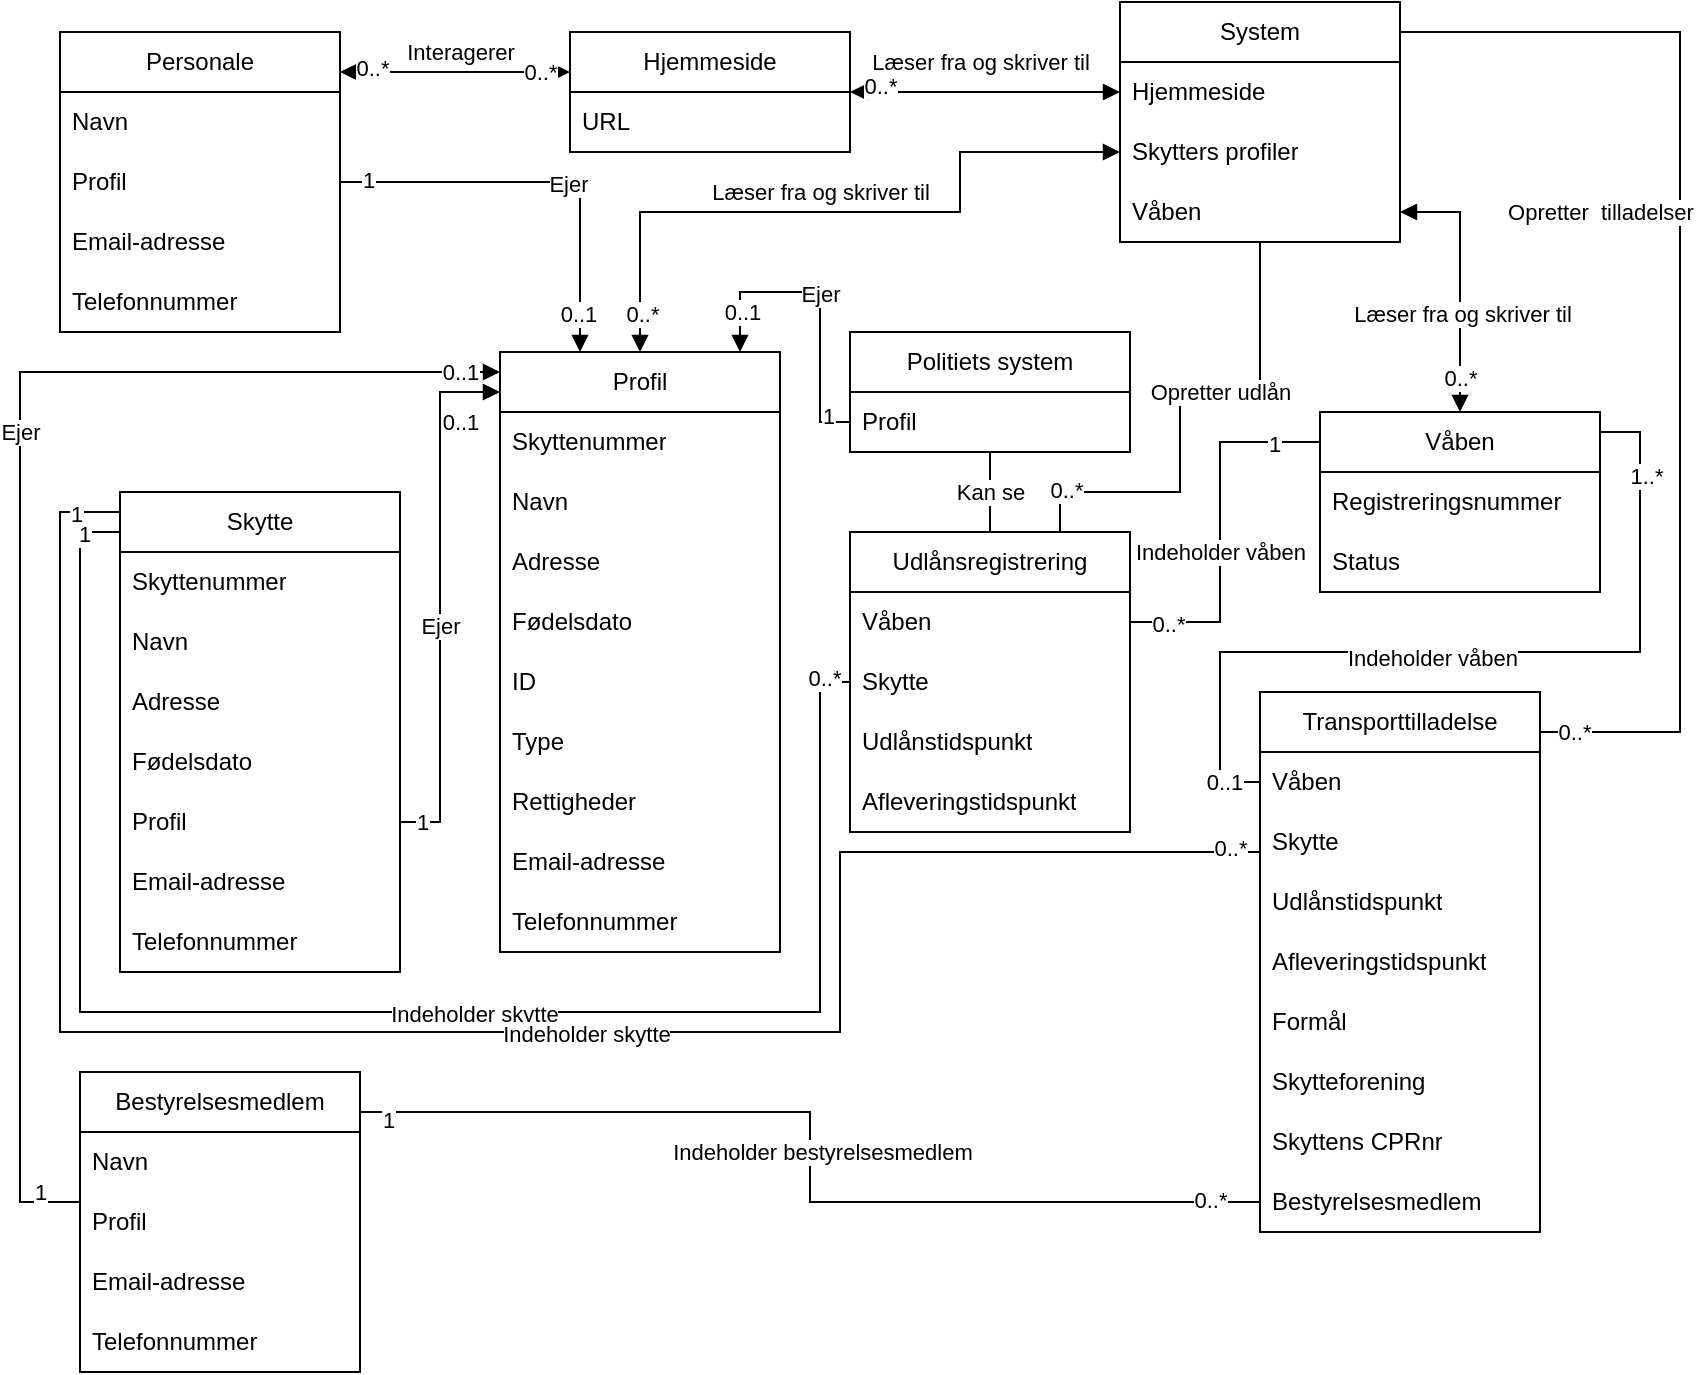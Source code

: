 <mxfile version="21.1.8" type="github">
  <diagram id="R2lEEEUBdFMjLlhIrx00" name="Page-1">
    <mxGraphModel dx="1434" dy="756" grid="1" gridSize="10" guides="1" tooltips="1" connect="1" arrows="1" fold="1" page="1" pageScale="1" pageWidth="850" pageHeight="1100" math="0" shadow="0" extFonts="Permanent Marker^https://fonts.googleapis.com/css?family=Permanent+Marker">
      <root>
        <mxCell id="0" />
        <mxCell id="1" parent="0" />
        <mxCell id="LtpuGzz3zb0LntHNwfvB-28" style="edgeStyle=orthogonalEdgeStyle;rounded=0;orthogonalLoop=1;jettySize=auto;html=1;startArrow=block;startFill=1;endArrow=block;endFill=1;" edge="1" parent="1" source="LtpuGzz3zb0LntHNwfvB-1" target="LtpuGzz3zb0LntHNwfvB-23">
          <mxGeometry relative="1" as="geometry">
            <Array as="points">
              <mxPoint x="260" y="110" />
              <mxPoint x="260" y="110" />
            </Array>
          </mxGeometry>
        </mxCell>
        <mxCell id="LtpuGzz3zb0LntHNwfvB-29" value="Interagerer" style="edgeLabel;html=1;align=center;verticalAlign=middle;resizable=0;points=[];" vertex="1" connectable="0" parent="LtpuGzz3zb0LntHNwfvB-28">
          <mxGeometry x="0.256" y="-2" relative="1" as="geometry">
            <mxPoint x="-12" y="-12" as="offset" />
          </mxGeometry>
        </mxCell>
        <mxCell id="LtpuGzz3zb0LntHNwfvB-48" value="0..*" style="edgeLabel;html=1;align=center;verticalAlign=middle;resizable=0;points=[];" vertex="1" connectable="0" parent="LtpuGzz3zb0LntHNwfvB-28">
          <mxGeometry x="-0.719" y="2" relative="1" as="geometry">
            <mxPoint as="offset" />
          </mxGeometry>
        </mxCell>
        <mxCell id="LtpuGzz3zb0LntHNwfvB-49" value="0..*" style="edgeLabel;html=1;align=center;verticalAlign=middle;resizable=0;points=[];" vertex="1" connectable="0" parent="LtpuGzz3zb0LntHNwfvB-28">
          <mxGeometry x="0.598" y="2" relative="1" as="geometry">
            <mxPoint x="8" y="2" as="offset" />
          </mxGeometry>
        </mxCell>
        <mxCell id="LtpuGzz3zb0LntHNwfvB-1" value="Personale" style="swimlane;fontStyle=0;childLayout=stackLayout;horizontal=1;startSize=30;horizontalStack=0;resizeParent=1;resizeParentMax=0;resizeLast=0;collapsible=1;marginBottom=0;whiteSpace=wrap;html=1;" vertex="1" parent="1">
          <mxGeometry x="30" y="90" width="140" height="150" as="geometry" />
        </mxCell>
        <mxCell id="LtpuGzz3zb0LntHNwfvB-2" value="Navn" style="text;strokeColor=none;fillColor=none;align=left;verticalAlign=middle;spacingLeft=4;spacingRight=4;overflow=hidden;points=[[0,0.5],[1,0.5]];portConstraint=eastwest;rotatable=0;whiteSpace=wrap;html=1;" vertex="1" parent="LtpuGzz3zb0LntHNwfvB-1">
          <mxGeometry y="30" width="140" height="30" as="geometry" />
        </mxCell>
        <mxCell id="LtpuGzz3zb0LntHNwfvB-54" value="Profil" style="text;strokeColor=none;fillColor=none;align=left;verticalAlign=middle;spacingLeft=4;spacingRight=4;overflow=hidden;points=[[0,0.5],[1,0.5]];portConstraint=eastwest;rotatable=0;whiteSpace=wrap;html=1;" vertex="1" parent="LtpuGzz3zb0LntHNwfvB-1">
          <mxGeometry y="60" width="140" height="30" as="geometry" />
        </mxCell>
        <mxCell id="LtpuGzz3zb0LntHNwfvB-66" value="Email-adresse" style="text;strokeColor=none;fillColor=none;align=left;verticalAlign=middle;spacingLeft=4;spacingRight=4;overflow=hidden;points=[[0,0.5],[1,0.5]];portConstraint=eastwest;rotatable=0;whiteSpace=wrap;html=1;" vertex="1" parent="LtpuGzz3zb0LntHNwfvB-1">
          <mxGeometry y="90" width="140" height="30" as="geometry" />
        </mxCell>
        <mxCell id="LtpuGzz3zb0LntHNwfvB-67" value="Telefonnummer" style="text;strokeColor=none;fillColor=none;align=left;verticalAlign=middle;spacingLeft=4;spacingRight=4;overflow=hidden;points=[[0,0.5],[1,0.5]];portConstraint=eastwest;rotatable=0;whiteSpace=wrap;html=1;" vertex="1" parent="LtpuGzz3zb0LntHNwfvB-1">
          <mxGeometry y="120" width="140" height="30" as="geometry" />
        </mxCell>
        <mxCell id="LtpuGzz3zb0LntHNwfvB-6" value="Profil" style="swimlane;fontStyle=0;childLayout=stackLayout;horizontal=1;startSize=30;horizontalStack=0;resizeParent=1;resizeParentMax=0;resizeLast=0;collapsible=1;marginBottom=0;whiteSpace=wrap;html=1;" vertex="1" parent="1">
          <mxGeometry x="250" y="250" width="140" height="300" as="geometry" />
        </mxCell>
        <mxCell id="LtpuGzz3zb0LntHNwfvB-7" value="Skyttenummer" style="text;strokeColor=none;fillColor=none;align=left;verticalAlign=middle;spacingLeft=4;spacingRight=4;overflow=hidden;points=[[0,0.5],[1,0.5]];portConstraint=eastwest;rotatable=0;whiteSpace=wrap;html=1;" vertex="1" parent="LtpuGzz3zb0LntHNwfvB-6">
          <mxGeometry y="30" width="140" height="30" as="geometry" />
        </mxCell>
        <mxCell id="LtpuGzz3zb0LntHNwfvB-8" value="Navn" style="text;strokeColor=none;fillColor=none;align=left;verticalAlign=middle;spacingLeft=4;spacingRight=4;overflow=hidden;points=[[0,0.5],[1,0.5]];portConstraint=eastwest;rotatable=0;whiteSpace=wrap;html=1;" vertex="1" parent="LtpuGzz3zb0LntHNwfvB-6">
          <mxGeometry y="60" width="140" height="30" as="geometry" />
        </mxCell>
        <mxCell id="LtpuGzz3zb0LntHNwfvB-9" value="Adresse" style="text;strokeColor=none;fillColor=none;align=left;verticalAlign=middle;spacingLeft=4;spacingRight=4;overflow=hidden;points=[[0,0.5],[1,0.5]];portConstraint=eastwest;rotatable=0;whiteSpace=wrap;html=1;" vertex="1" parent="LtpuGzz3zb0LntHNwfvB-6">
          <mxGeometry y="90" width="140" height="30" as="geometry" />
        </mxCell>
        <mxCell id="LtpuGzz3zb0LntHNwfvB-30" value="Fødelsdato" style="text;strokeColor=none;fillColor=none;align=left;verticalAlign=middle;spacingLeft=4;spacingRight=4;overflow=hidden;points=[[0,0.5],[1,0.5]];portConstraint=eastwest;rotatable=0;whiteSpace=wrap;html=1;" vertex="1" parent="LtpuGzz3zb0LntHNwfvB-6">
          <mxGeometry y="120" width="140" height="30" as="geometry" />
        </mxCell>
        <mxCell id="LtpuGzz3zb0LntHNwfvB-37" value="ID" style="text;strokeColor=none;fillColor=none;align=left;verticalAlign=middle;spacingLeft=4;spacingRight=4;overflow=hidden;points=[[0,0.5],[1,0.5]];portConstraint=eastwest;rotatable=0;whiteSpace=wrap;html=1;" vertex="1" parent="LtpuGzz3zb0LntHNwfvB-6">
          <mxGeometry y="150" width="140" height="30" as="geometry" />
        </mxCell>
        <mxCell id="LtpuGzz3zb0LntHNwfvB-52" value="Type" style="text;strokeColor=none;fillColor=none;align=left;verticalAlign=middle;spacingLeft=4;spacingRight=4;overflow=hidden;points=[[0,0.5],[1,0.5]];portConstraint=eastwest;rotatable=0;whiteSpace=wrap;html=1;" vertex="1" parent="LtpuGzz3zb0LntHNwfvB-6">
          <mxGeometry y="180" width="140" height="30" as="geometry" />
        </mxCell>
        <mxCell id="LtpuGzz3zb0LntHNwfvB-53" value="Rettigheder" style="text;strokeColor=none;fillColor=none;align=left;verticalAlign=middle;spacingLeft=4;spacingRight=4;overflow=hidden;points=[[0,0.5],[1,0.5]];portConstraint=eastwest;rotatable=0;whiteSpace=wrap;html=1;" vertex="1" parent="LtpuGzz3zb0LntHNwfvB-6">
          <mxGeometry y="210" width="140" height="30" as="geometry" />
        </mxCell>
        <mxCell id="LtpuGzz3zb0LntHNwfvB-68" value="Email-adresse" style="text;strokeColor=none;fillColor=none;align=left;verticalAlign=middle;spacingLeft=4;spacingRight=4;overflow=hidden;points=[[0,0.5],[1,0.5]];portConstraint=eastwest;rotatable=0;whiteSpace=wrap;html=1;" vertex="1" parent="LtpuGzz3zb0LntHNwfvB-6">
          <mxGeometry y="240" width="140" height="30" as="geometry" />
        </mxCell>
        <mxCell id="LtpuGzz3zb0LntHNwfvB-69" value="Telefonnummer" style="text;strokeColor=none;fillColor=none;align=left;verticalAlign=middle;spacingLeft=4;spacingRight=4;overflow=hidden;points=[[0,0.5],[1,0.5]];portConstraint=eastwest;rotatable=0;whiteSpace=wrap;html=1;" vertex="1" parent="LtpuGzz3zb0LntHNwfvB-6">
          <mxGeometry y="270" width="140" height="30" as="geometry" />
        </mxCell>
        <mxCell id="LtpuGzz3zb0LntHNwfvB-10" value="Våben" style="swimlane;fontStyle=0;childLayout=stackLayout;horizontal=1;startSize=30;horizontalStack=0;resizeParent=1;resizeParentMax=0;resizeLast=0;collapsible=1;marginBottom=0;whiteSpace=wrap;html=1;" vertex="1" parent="1">
          <mxGeometry x="660" y="280" width="140" height="90" as="geometry" />
        </mxCell>
        <mxCell id="LtpuGzz3zb0LntHNwfvB-11" value="Registreringsnummer" style="text;strokeColor=none;fillColor=none;align=left;verticalAlign=middle;spacingLeft=4;spacingRight=4;overflow=hidden;points=[[0,0.5],[1,0.5]];portConstraint=eastwest;rotatable=0;whiteSpace=wrap;html=1;" vertex="1" parent="LtpuGzz3zb0LntHNwfvB-10">
          <mxGeometry y="30" width="140" height="30" as="geometry" />
        </mxCell>
        <mxCell id="LtpuGzz3zb0LntHNwfvB-12" value="Status" style="text;strokeColor=none;fillColor=none;align=left;verticalAlign=middle;spacingLeft=4;spacingRight=4;overflow=hidden;points=[[0,0.5],[1,0.5]];portConstraint=eastwest;rotatable=0;whiteSpace=wrap;html=1;" vertex="1" parent="LtpuGzz3zb0LntHNwfvB-10">
          <mxGeometry y="60" width="140" height="30" as="geometry" />
        </mxCell>
        <mxCell id="LtpuGzz3zb0LntHNwfvB-145" style="edgeStyle=orthogonalEdgeStyle;rounded=0;orthogonalLoop=1;jettySize=auto;html=1;endArrow=none;endFill=0;" edge="1" parent="1" source="LtpuGzz3zb0LntHNwfvB-20" target="LtpuGzz3zb0LntHNwfvB-84">
          <mxGeometry relative="1" as="geometry">
            <Array as="points">
              <mxPoint x="630" y="268" />
              <mxPoint x="590" y="268" />
              <mxPoint x="590" y="320" />
              <mxPoint x="530" y="320" />
            </Array>
          </mxGeometry>
        </mxCell>
        <mxCell id="LtpuGzz3zb0LntHNwfvB-146" value="Opretter udlån" style="edgeLabel;html=1;align=center;verticalAlign=middle;resizable=0;points=[];" vertex="1" connectable="0" parent="LtpuGzz3zb0LntHNwfvB-145">
          <mxGeometry x="0.004" relative="1" as="geometry">
            <mxPoint x="20" y="-8" as="offset" />
          </mxGeometry>
        </mxCell>
        <mxCell id="LtpuGzz3zb0LntHNwfvB-147" value="0..*" style="edgeLabel;html=1;align=center;verticalAlign=middle;resizable=0;points=[];" vertex="1" connectable="0" parent="LtpuGzz3zb0LntHNwfvB-145">
          <mxGeometry x="0.812" y="-1" relative="1" as="geometry">
            <mxPoint as="offset" />
          </mxGeometry>
        </mxCell>
        <mxCell id="LtpuGzz3zb0LntHNwfvB-148" style="edgeStyle=orthogonalEdgeStyle;rounded=0;orthogonalLoop=1;jettySize=auto;html=1;endArrow=none;endFill=0;" edge="1" parent="1" source="LtpuGzz3zb0LntHNwfvB-20" target="LtpuGzz3zb0LntHNwfvB-106">
          <mxGeometry relative="1" as="geometry">
            <Array as="points">
              <mxPoint x="840" y="90" />
              <mxPoint x="840" y="440" />
            </Array>
          </mxGeometry>
        </mxCell>
        <mxCell id="LtpuGzz3zb0LntHNwfvB-149" value="Opretter&amp;nbsp; tilladelser" style="edgeLabel;html=1;align=center;verticalAlign=middle;resizable=0;points=[];" vertex="1" connectable="0" parent="LtpuGzz3zb0LntHNwfvB-148">
          <mxGeometry x="0.018" y="1" relative="1" as="geometry">
            <mxPoint x="-41" y="-55" as="offset" />
          </mxGeometry>
        </mxCell>
        <mxCell id="LtpuGzz3zb0LntHNwfvB-150" value="0..*" style="edgeLabel;html=1;align=center;verticalAlign=middle;resizable=0;points=[];" vertex="1" connectable="0" parent="LtpuGzz3zb0LntHNwfvB-148">
          <mxGeometry x="0.939" relative="1" as="geometry">
            <mxPoint as="offset" />
          </mxGeometry>
        </mxCell>
        <mxCell id="LtpuGzz3zb0LntHNwfvB-20" value="System" style="swimlane;fontStyle=0;childLayout=stackLayout;horizontal=1;startSize=30;horizontalStack=0;resizeParent=1;resizeParentMax=0;resizeLast=0;collapsible=1;marginBottom=0;whiteSpace=wrap;html=1;" vertex="1" parent="1">
          <mxGeometry x="560" y="75" width="140" height="120" as="geometry" />
        </mxCell>
        <mxCell id="LtpuGzz3zb0LntHNwfvB-21" value="Hjemmeside" style="text;strokeColor=none;fillColor=none;align=left;verticalAlign=middle;spacingLeft=4;spacingRight=4;overflow=hidden;points=[[0,0.5],[1,0.5]];portConstraint=eastwest;rotatable=0;whiteSpace=wrap;html=1;" vertex="1" parent="LtpuGzz3zb0LntHNwfvB-20">
          <mxGeometry y="30" width="140" height="30" as="geometry" />
        </mxCell>
        <mxCell id="LtpuGzz3zb0LntHNwfvB-22" value="Skytters profiler" style="text;strokeColor=none;fillColor=none;align=left;verticalAlign=middle;spacingLeft=4;spacingRight=4;overflow=hidden;points=[[0,0.5],[1,0.5]];portConstraint=eastwest;rotatable=0;whiteSpace=wrap;html=1;" vertex="1" parent="LtpuGzz3zb0LntHNwfvB-20">
          <mxGeometry y="60" width="140" height="30" as="geometry" />
        </mxCell>
        <mxCell id="LtpuGzz3zb0LntHNwfvB-38" value="Våben" style="text;strokeColor=none;fillColor=none;align=left;verticalAlign=middle;spacingLeft=4;spacingRight=4;overflow=hidden;points=[[0,0.5],[1,0.5]];portConstraint=eastwest;rotatable=0;whiteSpace=wrap;html=1;" vertex="1" parent="LtpuGzz3zb0LntHNwfvB-20">
          <mxGeometry y="90" width="140" height="30" as="geometry" />
        </mxCell>
        <mxCell id="LtpuGzz3zb0LntHNwfvB-26" style="edgeStyle=orthogonalEdgeStyle;rounded=0;orthogonalLoop=1;jettySize=auto;html=1;endArrow=block;endFill=1;startArrow=block;startFill=1;" edge="1" parent="1" source="LtpuGzz3zb0LntHNwfvB-23" target="LtpuGzz3zb0LntHNwfvB-21">
          <mxGeometry relative="1" as="geometry" />
        </mxCell>
        <mxCell id="LtpuGzz3zb0LntHNwfvB-27" value="Læser fra og skriver til" style="edgeLabel;html=1;align=center;verticalAlign=middle;resizable=0;points=[];" vertex="1" connectable="0" parent="LtpuGzz3zb0LntHNwfvB-26">
          <mxGeometry x="-0.367" relative="1" as="geometry">
            <mxPoint x="22" y="-15" as="offset" />
          </mxGeometry>
        </mxCell>
        <mxCell id="LtpuGzz3zb0LntHNwfvB-59" value="0..*" style="edgeLabel;html=1;align=center;verticalAlign=middle;resizable=0;points=[];" vertex="1" connectable="0" parent="LtpuGzz3zb0LntHNwfvB-26">
          <mxGeometry x="-0.778" y="3" relative="1" as="geometry">
            <mxPoint as="offset" />
          </mxGeometry>
        </mxCell>
        <mxCell id="LtpuGzz3zb0LntHNwfvB-23" value="Hjemmeside" style="swimlane;fontStyle=0;childLayout=stackLayout;horizontal=1;startSize=30;horizontalStack=0;resizeParent=1;resizeParentMax=0;resizeLast=0;collapsible=1;marginBottom=0;whiteSpace=wrap;html=1;" vertex="1" parent="1">
          <mxGeometry x="285" y="90" width="140" height="60" as="geometry" />
        </mxCell>
        <mxCell id="LtpuGzz3zb0LntHNwfvB-24" value="URL" style="text;strokeColor=none;fillColor=none;align=left;verticalAlign=middle;spacingLeft=4;spacingRight=4;overflow=hidden;points=[[0,0.5],[1,0.5]];portConstraint=eastwest;rotatable=0;whiteSpace=wrap;html=1;" vertex="1" parent="LtpuGzz3zb0LntHNwfvB-23">
          <mxGeometry y="30" width="140" height="30" as="geometry" />
        </mxCell>
        <mxCell id="LtpuGzz3zb0LntHNwfvB-31" style="edgeStyle=orthogonalEdgeStyle;rounded=0;orthogonalLoop=1;jettySize=auto;html=1;endArrow=block;endFill=1;startArrow=block;startFill=1;" edge="1" parent="1" source="LtpuGzz3zb0LntHNwfvB-22" target="LtpuGzz3zb0LntHNwfvB-6">
          <mxGeometry relative="1" as="geometry">
            <Array as="points">
              <mxPoint x="480" y="150" />
              <mxPoint x="480" y="180" />
              <mxPoint x="320" y="180" />
            </Array>
          </mxGeometry>
        </mxCell>
        <mxCell id="LtpuGzz3zb0LntHNwfvB-62" value="Læser fra og skriver til" style="edgeLabel;html=1;align=center;verticalAlign=middle;resizable=0;points=[];" vertex="1" connectable="0" parent="LtpuGzz3zb0LntHNwfvB-31">
          <mxGeometry x="0.123" y="1" relative="1" as="geometry">
            <mxPoint x="11" y="-11" as="offset" />
          </mxGeometry>
        </mxCell>
        <mxCell id="LtpuGzz3zb0LntHNwfvB-63" value="0..*" style="edgeLabel;html=1;align=center;verticalAlign=middle;resizable=0;points=[];" vertex="1" connectable="0" parent="LtpuGzz3zb0LntHNwfvB-31">
          <mxGeometry x="0.888" y="1" relative="1" as="geometry">
            <mxPoint as="offset" />
          </mxGeometry>
        </mxCell>
        <mxCell id="LtpuGzz3zb0LntHNwfvB-32" value="Skytte" style="swimlane;fontStyle=0;childLayout=stackLayout;horizontal=1;startSize=30;horizontalStack=0;resizeParent=1;resizeParentMax=0;resizeLast=0;collapsible=1;marginBottom=0;whiteSpace=wrap;html=1;" vertex="1" parent="1">
          <mxGeometry x="60" y="320" width="140" height="240" as="geometry" />
        </mxCell>
        <mxCell id="LtpuGzz3zb0LntHNwfvB-33" value="Skyttenummer" style="text;strokeColor=none;fillColor=none;align=left;verticalAlign=middle;spacingLeft=4;spacingRight=4;overflow=hidden;points=[[0,0.5],[1,0.5]];portConstraint=eastwest;rotatable=0;whiteSpace=wrap;html=1;" vertex="1" parent="LtpuGzz3zb0LntHNwfvB-32">
          <mxGeometry y="30" width="140" height="30" as="geometry" />
        </mxCell>
        <mxCell id="LtpuGzz3zb0LntHNwfvB-34" value="Navn" style="text;strokeColor=none;fillColor=none;align=left;verticalAlign=middle;spacingLeft=4;spacingRight=4;overflow=hidden;points=[[0,0.5],[1,0.5]];portConstraint=eastwest;rotatable=0;whiteSpace=wrap;html=1;" vertex="1" parent="LtpuGzz3zb0LntHNwfvB-32">
          <mxGeometry y="60" width="140" height="30" as="geometry" />
        </mxCell>
        <mxCell id="LtpuGzz3zb0LntHNwfvB-35" value="Adresse" style="text;strokeColor=none;fillColor=none;align=left;verticalAlign=middle;spacingLeft=4;spacingRight=4;overflow=hidden;points=[[0,0.5],[1,0.5]];portConstraint=eastwest;rotatable=0;whiteSpace=wrap;html=1;" vertex="1" parent="LtpuGzz3zb0LntHNwfvB-32">
          <mxGeometry y="90" width="140" height="30" as="geometry" />
        </mxCell>
        <mxCell id="LtpuGzz3zb0LntHNwfvB-36" value="Fødelsdato" style="text;strokeColor=none;fillColor=none;align=left;verticalAlign=middle;spacingLeft=4;spacingRight=4;overflow=hidden;points=[[0,0.5],[1,0.5]];portConstraint=eastwest;rotatable=0;whiteSpace=wrap;html=1;" vertex="1" parent="LtpuGzz3zb0LntHNwfvB-32">
          <mxGeometry y="120" width="140" height="30" as="geometry" />
        </mxCell>
        <mxCell id="LtpuGzz3zb0LntHNwfvB-43" value="Profil" style="text;strokeColor=none;fillColor=none;align=left;verticalAlign=middle;spacingLeft=4;spacingRight=4;overflow=hidden;points=[[0,0.5],[1,0.5]];portConstraint=eastwest;rotatable=0;whiteSpace=wrap;html=1;" vertex="1" parent="LtpuGzz3zb0LntHNwfvB-32">
          <mxGeometry y="150" width="140" height="30" as="geometry" />
        </mxCell>
        <mxCell id="LtpuGzz3zb0LntHNwfvB-64" value="Email-adresse" style="text;strokeColor=none;fillColor=none;align=left;verticalAlign=middle;spacingLeft=4;spacingRight=4;overflow=hidden;points=[[0,0.5],[1,0.5]];portConstraint=eastwest;rotatable=0;whiteSpace=wrap;html=1;" vertex="1" parent="LtpuGzz3zb0LntHNwfvB-32">
          <mxGeometry y="180" width="140" height="30" as="geometry" />
        </mxCell>
        <mxCell id="LtpuGzz3zb0LntHNwfvB-65" value="Telefonnummer" style="text;strokeColor=none;fillColor=none;align=left;verticalAlign=middle;spacingLeft=4;spacingRight=4;overflow=hidden;points=[[0,0.5],[1,0.5]];portConstraint=eastwest;rotatable=0;whiteSpace=wrap;html=1;" vertex="1" parent="LtpuGzz3zb0LntHNwfvB-32">
          <mxGeometry y="210" width="140" height="30" as="geometry" />
        </mxCell>
        <mxCell id="LtpuGzz3zb0LntHNwfvB-104" style="edgeStyle=orthogonalEdgeStyle;rounded=0;orthogonalLoop=1;jettySize=auto;html=1;endArrow=none;endFill=0;" edge="1" parent="1" source="LtpuGzz3zb0LntHNwfvB-39" target="LtpuGzz3zb0LntHNwfvB-84">
          <mxGeometry relative="1" as="geometry" />
        </mxCell>
        <mxCell id="LtpuGzz3zb0LntHNwfvB-105" value="Kan se" style="edgeLabel;html=1;align=center;verticalAlign=middle;resizable=0;points=[];" vertex="1" connectable="0" parent="LtpuGzz3zb0LntHNwfvB-104">
          <mxGeometry x="0.195" relative="1" as="geometry">
            <mxPoint y="-4" as="offset" />
          </mxGeometry>
        </mxCell>
        <mxCell id="LtpuGzz3zb0LntHNwfvB-39" value="Politiets system" style="swimlane;fontStyle=0;childLayout=stackLayout;horizontal=1;startSize=30;horizontalStack=0;resizeParent=1;resizeParentMax=0;resizeLast=0;collapsible=1;marginBottom=0;whiteSpace=wrap;html=1;" vertex="1" parent="1">
          <mxGeometry x="425" y="240" width="140" height="60" as="geometry" />
        </mxCell>
        <mxCell id="LtpuGzz3zb0LntHNwfvB-99" value="Profil" style="text;strokeColor=none;fillColor=none;align=left;verticalAlign=middle;spacingLeft=4;spacingRight=4;overflow=hidden;points=[[0,0.5],[1,0.5]];portConstraint=eastwest;rotatable=0;whiteSpace=wrap;html=1;" vertex="1" parent="LtpuGzz3zb0LntHNwfvB-39">
          <mxGeometry y="30" width="140" height="30" as="geometry" />
        </mxCell>
        <mxCell id="LtpuGzz3zb0LntHNwfvB-44" style="edgeStyle=orthogonalEdgeStyle;rounded=0;orthogonalLoop=1;jettySize=auto;html=1;endArrow=block;endFill=1;" edge="1" parent="1" source="LtpuGzz3zb0LntHNwfvB-43" target="LtpuGzz3zb0LntHNwfvB-6">
          <mxGeometry relative="1" as="geometry">
            <Array as="points">
              <mxPoint x="220" y="485" />
              <mxPoint x="220" y="270" />
            </Array>
          </mxGeometry>
        </mxCell>
        <mxCell id="LtpuGzz3zb0LntHNwfvB-45" value="Ejer" style="edgeLabel;html=1;align=center;verticalAlign=middle;resizable=0;points=[];" vertex="1" connectable="0" parent="LtpuGzz3zb0LntHNwfvB-44">
          <mxGeometry x="-0.324" y="-4" relative="1" as="geometry">
            <mxPoint x="-4" y="-29" as="offset" />
          </mxGeometry>
        </mxCell>
        <mxCell id="LtpuGzz3zb0LntHNwfvB-46" value="0..1" style="edgeLabel;html=1;align=center;verticalAlign=middle;resizable=0;points=[];" vertex="1" connectable="0" parent="LtpuGzz3zb0LntHNwfvB-44">
          <mxGeometry x="0.503" y="-4" relative="1" as="geometry">
            <mxPoint x="6" y="-21" as="offset" />
          </mxGeometry>
        </mxCell>
        <mxCell id="LtpuGzz3zb0LntHNwfvB-47" value="1" style="edgeLabel;html=1;align=center;verticalAlign=middle;resizable=0;points=[];" vertex="1" connectable="0" parent="LtpuGzz3zb0LntHNwfvB-44">
          <mxGeometry x="-0.847" y="-3" relative="1" as="geometry">
            <mxPoint x="-12" as="offset" />
          </mxGeometry>
        </mxCell>
        <mxCell id="LtpuGzz3zb0LntHNwfvB-55" style="edgeStyle=orthogonalEdgeStyle;rounded=0;orthogonalLoop=1;jettySize=auto;html=1;endArrow=block;endFill=1;" edge="1" parent="1" source="LtpuGzz3zb0LntHNwfvB-54" target="LtpuGzz3zb0LntHNwfvB-6">
          <mxGeometry relative="1" as="geometry">
            <Array as="points">
              <mxPoint x="290" y="165" />
            </Array>
          </mxGeometry>
        </mxCell>
        <mxCell id="LtpuGzz3zb0LntHNwfvB-56" value="Ejer" style="edgeLabel;html=1;align=center;verticalAlign=middle;resizable=0;points=[];" vertex="1" connectable="0" parent="LtpuGzz3zb0LntHNwfvB-55">
          <mxGeometry x="0.112" y="-1" relative="1" as="geometry">
            <mxPoint as="offset" />
          </mxGeometry>
        </mxCell>
        <mxCell id="LtpuGzz3zb0LntHNwfvB-57" value="1" style="edgeLabel;html=1;align=center;verticalAlign=middle;resizable=0;points=[];" vertex="1" connectable="0" parent="LtpuGzz3zb0LntHNwfvB-55">
          <mxGeometry x="-0.863" y="1" relative="1" as="geometry">
            <mxPoint as="offset" />
          </mxGeometry>
        </mxCell>
        <mxCell id="LtpuGzz3zb0LntHNwfvB-58" value="0..1" style="edgeLabel;html=1;align=center;verticalAlign=middle;resizable=0;points=[];" vertex="1" connectable="0" parent="LtpuGzz3zb0LntHNwfvB-55">
          <mxGeometry x="0.815" y="-1" relative="1" as="geometry">
            <mxPoint as="offset" />
          </mxGeometry>
        </mxCell>
        <mxCell id="LtpuGzz3zb0LntHNwfvB-70" style="edgeStyle=orthogonalEdgeStyle;rounded=0;orthogonalLoop=1;jettySize=auto;html=1;startArrow=block;startFill=1;endArrow=block;endFill=1;" edge="1" parent="1" source="LtpuGzz3zb0LntHNwfvB-38" target="LtpuGzz3zb0LntHNwfvB-10">
          <mxGeometry relative="1" as="geometry" />
        </mxCell>
        <mxCell id="LtpuGzz3zb0LntHNwfvB-71" value="Læser fra og skriver til" style="edgeLabel;html=1;align=center;verticalAlign=middle;resizable=0;points=[];" vertex="1" connectable="0" parent="LtpuGzz3zb0LntHNwfvB-70">
          <mxGeometry x="0.235" y="1" relative="1" as="geometry">
            <mxPoint as="offset" />
          </mxGeometry>
        </mxCell>
        <mxCell id="LtpuGzz3zb0LntHNwfvB-72" value="0..*" style="edgeLabel;html=1;align=center;verticalAlign=middle;resizable=0;points=[];" vertex="1" connectable="0" parent="LtpuGzz3zb0LntHNwfvB-70">
          <mxGeometry x="0.728" relative="1" as="geometry">
            <mxPoint as="offset" />
          </mxGeometry>
        </mxCell>
        <mxCell id="LtpuGzz3zb0LntHNwfvB-84" value="Udlånsregistrering" style="swimlane;fontStyle=0;childLayout=stackLayout;horizontal=1;startSize=30;horizontalStack=0;resizeParent=1;resizeParentMax=0;resizeLast=0;collapsible=1;marginBottom=0;whiteSpace=wrap;html=1;" vertex="1" parent="1">
          <mxGeometry x="425" y="340" width="140" height="150" as="geometry" />
        </mxCell>
        <mxCell id="LtpuGzz3zb0LntHNwfvB-85" value="Våben" style="text;strokeColor=none;fillColor=none;align=left;verticalAlign=middle;spacingLeft=4;spacingRight=4;overflow=hidden;points=[[0,0.5],[1,0.5]];portConstraint=eastwest;rotatable=0;whiteSpace=wrap;html=1;" vertex="1" parent="LtpuGzz3zb0LntHNwfvB-84">
          <mxGeometry y="30" width="140" height="30" as="geometry" />
        </mxCell>
        <mxCell id="LtpuGzz3zb0LntHNwfvB-86" value="Skytte" style="text;strokeColor=none;fillColor=none;align=left;verticalAlign=middle;spacingLeft=4;spacingRight=4;overflow=hidden;points=[[0,0.5],[1,0.5]];portConstraint=eastwest;rotatable=0;whiteSpace=wrap;html=1;" vertex="1" parent="LtpuGzz3zb0LntHNwfvB-84">
          <mxGeometry y="60" width="140" height="30" as="geometry" />
        </mxCell>
        <mxCell id="LtpuGzz3zb0LntHNwfvB-87" value="Udlånstidspunkt" style="text;strokeColor=none;fillColor=none;align=left;verticalAlign=middle;spacingLeft=4;spacingRight=4;overflow=hidden;points=[[0,0.5],[1,0.5]];portConstraint=eastwest;rotatable=0;whiteSpace=wrap;html=1;" vertex="1" parent="LtpuGzz3zb0LntHNwfvB-84">
          <mxGeometry y="90" width="140" height="30" as="geometry" />
        </mxCell>
        <mxCell id="LtpuGzz3zb0LntHNwfvB-88" value="Afleveringstidspunkt" style="text;strokeColor=none;fillColor=none;align=left;verticalAlign=middle;spacingLeft=4;spacingRight=4;overflow=hidden;points=[[0,0.5],[1,0.5]];portConstraint=eastwest;rotatable=0;whiteSpace=wrap;html=1;" vertex="1" parent="LtpuGzz3zb0LntHNwfvB-84">
          <mxGeometry y="120" width="140" height="30" as="geometry" />
        </mxCell>
        <mxCell id="LtpuGzz3zb0LntHNwfvB-89" style="edgeStyle=orthogonalEdgeStyle;rounded=0;orthogonalLoop=1;jettySize=auto;html=1;endArrow=none;endFill=0;" edge="1" parent="1" source="LtpuGzz3zb0LntHNwfvB-85" target="LtpuGzz3zb0LntHNwfvB-10">
          <mxGeometry relative="1" as="geometry">
            <Array as="points">
              <mxPoint x="610" y="385" />
              <mxPoint x="610" y="295" />
            </Array>
          </mxGeometry>
        </mxCell>
        <mxCell id="LtpuGzz3zb0LntHNwfvB-93" value="Indeholder våben" style="edgeLabel;html=1;align=center;verticalAlign=middle;resizable=0;points=[];" vertex="1" connectable="0" parent="LtpuGzz3zb0LntHNwfvB-89">
          <mxGeometry x="-0.342" relative="1" as="geometry">
            <mxPoint y="-19" as="offset" />
          </mxGeometry>
        </mxCell>
        <mxCell id="LtpuGzz3zb0LntHNwfvB-96" value="0..*" style="edgeLabel;html=1;align=center;verticalAlign=middle;resizable=0;points=[];" vertex="1" connectable="0" parent="LtpuGzz3zb0LntHNwfvB-89">
          <mxGeometry x="-0.798" y="-1" relative="1" as="geometry">
            <mxPoint as="offset" />
          </mxGeometry>
        </mxCell>
        <mxCell id="LtpuGzz3zb0LntHNwfvB-97" value="1" style="edgeLabel;html=1;align=center;verticalAlign=middle;resizable=0;points=[];" vertex="1" connectable="0" parent="LtpuGzz3zb0LntHNwfvB-89">
          <mxGeometry x="0.75" y="-1" relative="1" as="geometry">
            <mxPoint as="offset" />
          </mxGeometry>
        </mxCell>
        <mxCell id="LtpuGzz3zb0LntHNwfvB-91" style="edgeStyle=orthogonalEdgeStyle;rounded=0;orthogonalLoop=1;jettySize=auto;html=1;endArrow=none;endFill=0;" edge="1" parent="1" source="LtpuGzz3zb0LntHNwfvB-86" target="LtpuGzz3zb0LntHNwfvB-32">
          <mxGeometry relative="1" as="geometry">
            <Array as="points">
              <mxPoint x="410" y="415" />
              <mxPoint x="410" y="580" />
              <mxPoint x="40" y="580" />
              <mxPoint x="40" y="340" />
            </Array>
          </mxGeometry>
        </mxCell>
        <mxCell id="LtpuGzz3zb0LntHNwfvB-92" value="Indeholder skytte" style="edgeLabel;html=1;align=center;verticalAlign=middle;resizable=0;points=[];" vertex="1" connectable="0" parent="LtpuGzz3zb0LntHNwfvB-91">
          <mxGeometry x="-0.129" y="1" relative="1" as="geometry">
            <mxPoint as="offset" />
          </mxGeometry>
        </mxCell>
        <mxCell id="LtpuGzz3zb0LntHNwfvB-94" value="1" style="edgeLabel;html=1;align=center;verticalAlign=middle;resizable=0;points=[];" vertex="1" connectable="0" parent="LtpuGzz3zb0LntHNwfvB-91">
          <mxGeometry x="0.954" y="-1" relative="1" as="geometry">
            <mxPoint as="offset" />
          </mxGeometry>
        </mxCell>
        <mxCell id="LtpuGzz3zb0LntHNwfvB-95" value="0..*" style="edgeLabel;html=1;align=center;verticalAlign=middle;resizable=0;points=[];" vertex="1" connectable="0" parent="LtpuGzz3zb0LntHNwfvB-91">
          <mxGeometry x="-0.968" y="-2" relative="1" as="geometry">
            <mxPoint as="offset" />
          </mxGeometry>
        </mxCell>
        <mxCell id="LtpuGzz3zb0LntHNwfvB-100" style="edgeStyle=orthogonalEdgeStyle;rounded=0;orthogonalLoop=1;jettySize=auto;html=1;endArrow=block;endFill=1;exitX=0;exitY=0.5;exitDx=0;exitDy=0;" edge="1" parent="1" source="LtpuGzz3zb0LntHNwfvB-99" target="LtpuGzz3zb0LntHNwfvB-6">
          <mxGeometry relative="1" as="geometry">
            <mxPoint x="480" y="605" as="sourcePoint" />
            <mxPoint x="560" y="390" as="targetPoint" />
            <Array as="points">
              <mxPoint x="410" y="285" />
              <mxPoint x="410" y="220" />
              <mxPoint x="370" y="220" />
            </Array>
          </mxGeometry>
        </mxCell>
        <mxCell id="LtpuGzz3zb0LntHNwfvB-101" value="Ejer" style="edgeLabel;html=1;align=center;verticalAlign=middle;resizable=0;points=[];" vertex="1" connectable="0" parent="LtpuGzz3zb0LntHNwfvB-100">
          <mxGeometry x="-0.324" y="-4" relative="1" as="geometry">
            <mxPoint x="-4" y="-29" as="offset" />
          </mxGeometry>
        </mxCell>
        <mxCell id="LtpuGzz3zb0LntHNwfvB-102" value="0..1" style="edgeLabel;html=1;align=center;verticalAlign=middle;resizable=0;points=[];" vertex="1" connectable="0" parent="LtpuGzz3zb0LntHNwfvB-100">
          <mxGeometry x="0.503" y="-4" relative="1" as="geometry">
            <mxPoint x="-7" y="14" as="offset" />
          </mxGeometry>
        </mxCell>
        <mxCell id="LtpuGzz3zb0LntHNwfvB-103" value="1" style="edgeLabel;html=1;align=center;verticalAlign=middle;resizable=0;points=[];" vertex="1" connectable="0" parent="LtpuGzz3zb0LntHNwfvB-100">
          <mxGeometry x="-0.847" y="-3" relative="1" as="geometry">
            <mxPoint as="offset" />
          </mxGeometry>
        </mxCell>
        <mxCell id="LtpuGzz3zb0LntHNwfvB-106" value="Transporttilladelse" style="swimlane;fontStyle=0;childLayout=stackLayout;horizontal=1;startSize=30;horizontalStack=0;resizeParent=1;resizeParentMax=0;resizeLast=0;collapsible=1;marginBottom=0;whiteSpace=wrap;html=1;" vertex="1" parent="1">
          <mxGeometry x="630" y="420" width="140" height="270" as="geometry" />
        </mxCell>
        <mxCell id="LtpuGzz3zb0LntHNwfvB-107" value="Våben" style="text;strokeColor=none;fillColor=none;align=left;verticalAlign=middle;spacingLeft=4;spacingRight=4;overflow=hidden;points=[[0,0.5],[1,0.5]];portConstraint=eastwest;rotatable=0;whiteSpace=wrap;html=1;" vertex="1" parent="LtpuGzz3zb0LntHNwfvB-106">
          <mxGeometry y="30" width="140" height="30" as="geometry" />
        </mxCell>
        <mxCell id="LtpuGzz3zb0LntHNwfvB-108" value="Skytte" style="text;strokeColor=none;fillColor=none;align=left;verticalAlign=middle;spacingLeft=4;spacingRight=4;overflow=hidden;points=[[0,0.5],[1,0.5]];portConstraint=eastwest;rotatable=0;whiteSpace=wrap;html=1;" vertex="1" parent="LtpuGzz3zb0LntHNwfvB-106">
          <mxGeometry y="60" width="140" height="30" as="geometry" />
        </mxCell>
        <mxCell id="LtpuGzz3zb0LntHNwfvB-109" value="Udlånstidspunkt" style="text;strokeColor=none;fillColor=none;align=left;verticalAlign=middle;spacingLeft=4;spacingRight=4;overflow=hidden;points=[[0,0.5],[1,0.5]];portConstraint=eastwest;rotatable=0;whiteSpace=wrap;html=1;" vertex="1" parent="LtpuGzz3zb0LntHNwfvB-106">
          <mxGeometry y="90" width="140" height="30" as="geometry" />
        </mxCell>
        <mxCell id="LtpuGzz3zb0LntHNwfvB-110" value="Afleveringstidspunkt" style="text;strokeColor=none;fillColor=none;align=left;verticalAlign=middle;spacingLeft=4;spacingRight=4;overflow=hidden;points=[[0,0.5],[1,0.5]];portConstraint=eastwest;rotatable=0;whiteSpace=wrap;html=1;" vertex="1" parent="LtpuGzz3zb0LntHNwfvB-106">
          <mxGeometry y="120" width="140" height="30" as="geometry" />
        </mxCell>
        <mxCell id="LtpuGzz3zb0LntHNwfvB-111" value="Formål" style="text;strokeColor=none;fillColor=none;align=left;verticalAlign=middle;spacingLeft=4;spacingRight=4;overflow=hidden;points=[[0,0.5],[1,0.5]];portConstraint=eastwest;rotatable=0;whiteSpace=wrap;html=1;" vertex="1" parent="LtpuGzz3zb0LntHNwfvB-106">
          <mxGeometry y="150" width="140" height="30" as="geometry" />
        </mxCell>
        <mxCell id="LtpuGzz3zb0LntHNwfvB-112" value="Skytteforening" style="text;strokeColor=none;fillColor=none;align=left;verticalAlign=middle;spacingLeft=4;spacingRight=4;overflow=hidden;points=[[0,0.5],[1,0.5]];portConstraint=eastwest;rotatable=0;whiteSpace=wrap;html=1;" vertex="1" parent="LtpuGzz3zb0LntHNwfvB-106">
          <mxGeometry y="180" width="140" height="30" as="geometry" />
        </mxCell>
        <mxCell id="LtpuGzz3zb0LntHNwfvB-114" value="Skyttens CPRnr" style="text;strokeColor=none;fillColor=none;align=left;verticalAlign=middle;spacingLeft=4;spacingRight=4;overflow=hidden;points=[[0,0.5],[1,0.5]];portConstraint=eastwest;rotatable=0;whiteSpace=wrap;html=1;" vertex="1" parent="LtpuGzz3zb0LntHNwfvB-106">
          <mxGeometry y="210" width="140" height="30" as="geometry" />
        </mxCell>
        <mxCell id="LtpuGzz3zb0LntHNwfvB-113" value="Bestyrelsesmedlem" style="text;strokeColor=none;fillColor=none;align=left;verticalAlign=middle;spacingLeft=4;spacingRight=4;overflow=hidden;points=[[0,0.5],[1,0.5]];portConstraint=eastwest;rotatable=0;whiteSpace=wrap;html=1;" vertex="1" parent="LtpuGzz3zb0LntHNwfvB-106">
          <mxGeometry y="240" width="140" height="30" as="geometry" />
        </mxCell>
        <mxCell id="LtpuGzz3zb0LntHNwfvB-115" style="edgeStyle=orthogonalEdgeStyle;rounded=0;orthogonalLoop=1;jettySize=auto;html=1;endArrow=none;endFill=0;" edge="1" parent="1" source="LtpuGzz3zb0LntHNwfvB-107" target="LtpuGzz3zb0LntHNwfvB-10">
          <mxGeometry relative="1" as="geometry">
            <Array as="points">
              <mxPoint x="610" y="465" />
              <mxPoint x="610" y="400" />
              <mxPoint x="820" y="400" />
              <mxPoint x="820" y="290" />
            </Array>
          </mxGeometry>
        </mxCell>
        <mxCell id="LtpuGzz3zb0LntHNwfvB-116" value="Indeholder våben" style="edgeLabel;html=1;align=center;verticalAlign=middle;resizable=0;points=[];" vertex="1" connectable="0" parent="LtpuGzz3zb0LntHNwfvB-115">
          <mxGeometry x="0.025" y="3" relative="1" as="geometry">
            <mxPoint x="-27" y="6" as="offset" />
          </mxGeometry>
        </mxCell>
        <mxCell id="LtpuGzz3zb0LntHNwfvB-117" value="1..*" style="edgeLabel;html=1;align=center;verticalAlign=middle;resizable=0;points=[];" vertex="1" connectable="0" parent="LtpuGzz3zb0LntHNwfvB-115">
          <mxGeometry x="0.802" y="-3" relative="1" as="geometry">
            <mxPoint as="offset" />
          </mxGeometry>
        </mxCell>
        <mxCell id="LtpuGzz3zb0LntHNwfvB-118" value="0..1" style="edgeLabel;html=1;align=center;verticalAlign=middle;resizable=0;points=[];" vertex="1" connectable="0" parent="LtpuGzz3zb0LntHNwfvB-115">
          <mxGeometry x="-0.913" relative="1" as="geometry">
            <mxPoint as="offset" />
          </mxGeometry>
        </mxCell>
        <mxCell id="LtpuGzz3zb0LntHNwfvB-123" value="Bestyrelsesmedlem" style="swimlane;fontStyle=0;childLayout=stackLayout;horizontal=1;startSize=30;horizontalStack=0;resizeParent=1;resizeParentMax=0;resizeLast=0;collapsible=1;marginBottom=0;whiteSpace=wrap;html=1;" vertex="1" parent="1">
          <mxGeometry x="40" y="610" width="140" height="150" as="geometry" />
        </mxCell>
        <mxCell id="LtpuGzz3zb0LntHNwfvB-124" value="Navn" style="text;strokeColor=none;fillColor=none;align=left;verticalAlign=middle;spacingLeft=4;spacingRight=4;overflow=hidden;points=[[0,0.5],[1,0.5]];portConstraint=eastwest;rotatable=0;whiteSpace=wrap;html=1;" vertex="1" parent="LtpuGzz3zb0LntHNwfvB-123">
          <mxGeometry y="30" width="140" height="30" as="geometry" />
        </mxCell>
        <mxCell id="LtpuGzz3zb0LntHNwfvB-125" value="Profil" style="text;strokeColor=none;fillColor=none;align=left;verticalAlign=middle;spacingLeft=4;spacingRight=4;overflow=hidden;points=[[0,0.5],[1,0.5]];portConstraint=eastwest;rotatable=0;whiteSpace=wrap;html=1;" vertex="1" parent="LtpuGzz3zb0LntHNwfvB-123">
          <mxGeometry y="60" width="140" height="30" as="geometry" />
        </mxCell>
        <mxCell id="LtpuGzz3zb0LntHNwfvB-126" value="Email-adresse" style="text;strokeColor=none;fillColor=none;align=left;verticalAlign=middle;spacingLeft=4;spacingRight=4;overflow=hidden;points=[[0,0.5],[1,0.5]];portConstraint=eastwest;rotatable=0;whiteSpace=wrap;html=1;" vertex="1" parent="LtpuGzz3zb0LntHNwfvB-123">
          <mxGeometry y="90" width="140" height="30" as="geometry" />
        </mxCell>
        <mxCell id="LtpuGzz3zb0LntHNwfvB-127" value="Telefonnummer" style="text;strokeColor=none;fillColor=none;align=left;verticalAlign=middle;spacingLeft=4;spacingRight=4;overflow=hidden;points=[[0,0.5],[1,0.5]];portConstraint=eastwest;rotatable=0;whiteSpace=wrap;html=1;" vertex="1" parent="LtpuGzz3zb0LntHNwfvB-123">
          <mxGeometry y="120" width="140" height="30" as="geometry" />
        </mxCell>
        <mxCell id="LtpuGzz3zb0LntHNwfvB-132" style="edgeStyle=orthogonalEdgeStyle;rounded=0;orthogonalLoop=1;jettySize=auto;html=1;endArrow=block;endFill=1;" edge="1" parent="1" source="LtpuGzz3zb0LntHNwfvB-125" target="LtpuGzz3zb0LntHNwfvB-6">
          <mxGeometry relative="1" as="geometry">
            <mxPoint x="190" y="495" as="sourcePoint" />
            <mxPoint x="260" y="280" as="targetPoint" />
            <Array as="points">
              <mxPoint x="10" y="675" />
              <mxPoint x="10" y="260" />
            </Array>
          </mxGeometry>
        </mxCell>
        <mxCell id="LtpuGzz3zb0LntHNwfvB-133" value="Ejer" style="edgeLabel;html=1;align=center;verticalAlign=middle;resizable=0;points=[];" vertex="1" connectable="0" parent="LtpuGzz3zb0LntHNwfvB-132">
          <mxGeometry x="-0.324" y="-4" relative="1" as="geometry">
            <mxPoint x="-4" y="-184" as="offset" />
          </mxGeometry>
        </mxCell>
        <mxCell id="LtpuGzz3zb0LntHNwfvB-134" value="0..1" style="edgeLabel;html=1;align=center;verticalAlign=middle;resizable=0;points=[];" vertex="1" connectable="0" parent="LtpuGzz3zb0LntHNwfvB-132">
          <mxGeometry x="0.503" y="-4" relative="1" as="geometry">
            <mxPoint x="150" y="-4" as="offset" />
          </mxGeometry>
        </mxCell>
        <mxCell id="LtpuGzz3zb0LntHNwfvB-135" value="1" style="edgeLabel;html=1;align=center;verticalAlign=middle;resizable=0;points=[];" vertex="1" connectable="0" parent="LtpuGzz3zb0LntHNwfvB-132">
          <mxGeometry x="-0.847" y="-3" relative="1" as="geometry">
            <mxPoint x="7" y="17" as="offset" />
          </mxGeometry>
        </mxCell>
        <mxCell id="LtpuGzz3zb0LntHNwfvB-137" style="edgeStyle=orthogonalEdgeStyle;rounded=0;orthogonalLoop=1;jettySize=auto;html=1;endArrow=none;endFill=0;" edge="1" parent="1" source="LtpuGzz3zb0LntHNwfvB-108" target="LtpuGzz3zb0LntHNwfvB-32">
          <mxGeometry relative="1" as="geometry">
            <mxPoint x="435" y="425" as="sourcePoint" />
            <mxPoint x="70" y="350" as="targetPoint" />
            <Array as="points">
              <mxPoint x="420" y="500" />
              <mxPoint x="420" y="590" />
              <mxPoint x="30" y="590" />
              <mxPoint x="30" y="330" />
            </Array>
          </mxGeometry>
        </mxCell>
        <mxCell id="LtpuGzz3zb0LntHNwfvB-138" value="Indeholder skytte" style="edgeLabel;html=1;align=center;verticalAlign=middle;resizable=0;points=[];" vertex="1" connectable="0" parent="LtpuGzz3zb0LntHNwfvB-137">
          <mxGeometry x="-0.129" y="1" relative="1" as="geometry">
            <mxPoint as="offset" />
          </mxGeometry>
        </mxCell>
        <mxCell id="LtpuGzz3zb0LntHNwfvB-139" value="1" style="edgeLabel;html=1;align=center;verticalAlign=middle;resizable=0;points=[];" vertex="1" connectable="0" parent="LtpuGzz3zb0LntHNwfvB-137">
          <mxGeometry x="0.954" y="-1" relative="1" as="geometry">
            <mxPoint as="offset" />
          </mxGeometry>
        </mxCell>
        <mxCell id="LtpuGzz3zb0LntHNwfvB-140" value="0..*" style="edgeLabel;html=1;align=center;verticalAlign=middle;resizable=0;points=[];" vertex="1" connectable="0" parent="LtpuGzz3zb0LntHNwfvB-137">
          <mxGeometry x="-0.968" y="-2" relative="1" as="geometry">
            <mxPoint as="offset" />
          </mxGeometry>
        </mxCell>
        <mxCell id="LtpuGzz3zb0LntHNwfvB-141" style="edgeStyle=orthogonalEdgeStyle;rounded=0;orthogonalLoop=1;jettySize=auto;html=1;endArrow=none;endFill=0;" edge="1" parent="1" source="LtpuGzz3zb0LntHNwfvB-113" target="LtpuGzz3zb0LntHNwfvB-123">
          <mxGeometry relative="1" as="geometry">
            <Array as="points">
              <mxPoint x="405" y="675" />
              <mxPoint x="405" y="630" />
            </Array>
          </mxGeometry>
        </mxCell>
        <mxCell id="LtpuGzz3zb0LntHNwfvB-142" value="Indeholder bestyrelsesmedlem" style="edgeLabel;html=1;align=center;verticalAlign=middle;resizable=0;points=[];" vertex="1" connectable="0" parent="LtpuGzz3zb0LntHNwfvB-141">
          <mxGeometry x="0.126" y="-3" relative="1" as="geometry">
            <mxPoint x="14" y="23" as="offset" />
          </mxGeometry>
        </mxCell>
        <mxCell id="LtpuGzz3zb0LntHNwfvB-143" value="1" style="edgeLabel;html=1;align=center;verticalAlign=middle;resizable=0;points=[];" vertex="1" connectable="0" parent="LtpuGzz3zb0LntHNwfvB-141">
          <mxGeometry x="0.944" y="4" relative="1" as="geometry">
            <mxPoint as="offset" />
          </mxGeometry>
        </mxCell>
        <mxCell id="LtpuGzz3zb0LntHNwfvB-144" value="0..*" style="edgeLabel;html=1;align=center;verticalAlign=middle;resizable=0;points=[];" vertex="1" connectable="0" parent="LtpuGzz3zb0LntHNwfvB-141">
          <mxGeometry x="-0.896" y="-1" relative="1" as="geometry">
            <mxPoint as="offset" />
          </mxGeometry>
        </mxCell>
      </root>
    </mxGraphModel>
  </diagram>
</mxfile>
